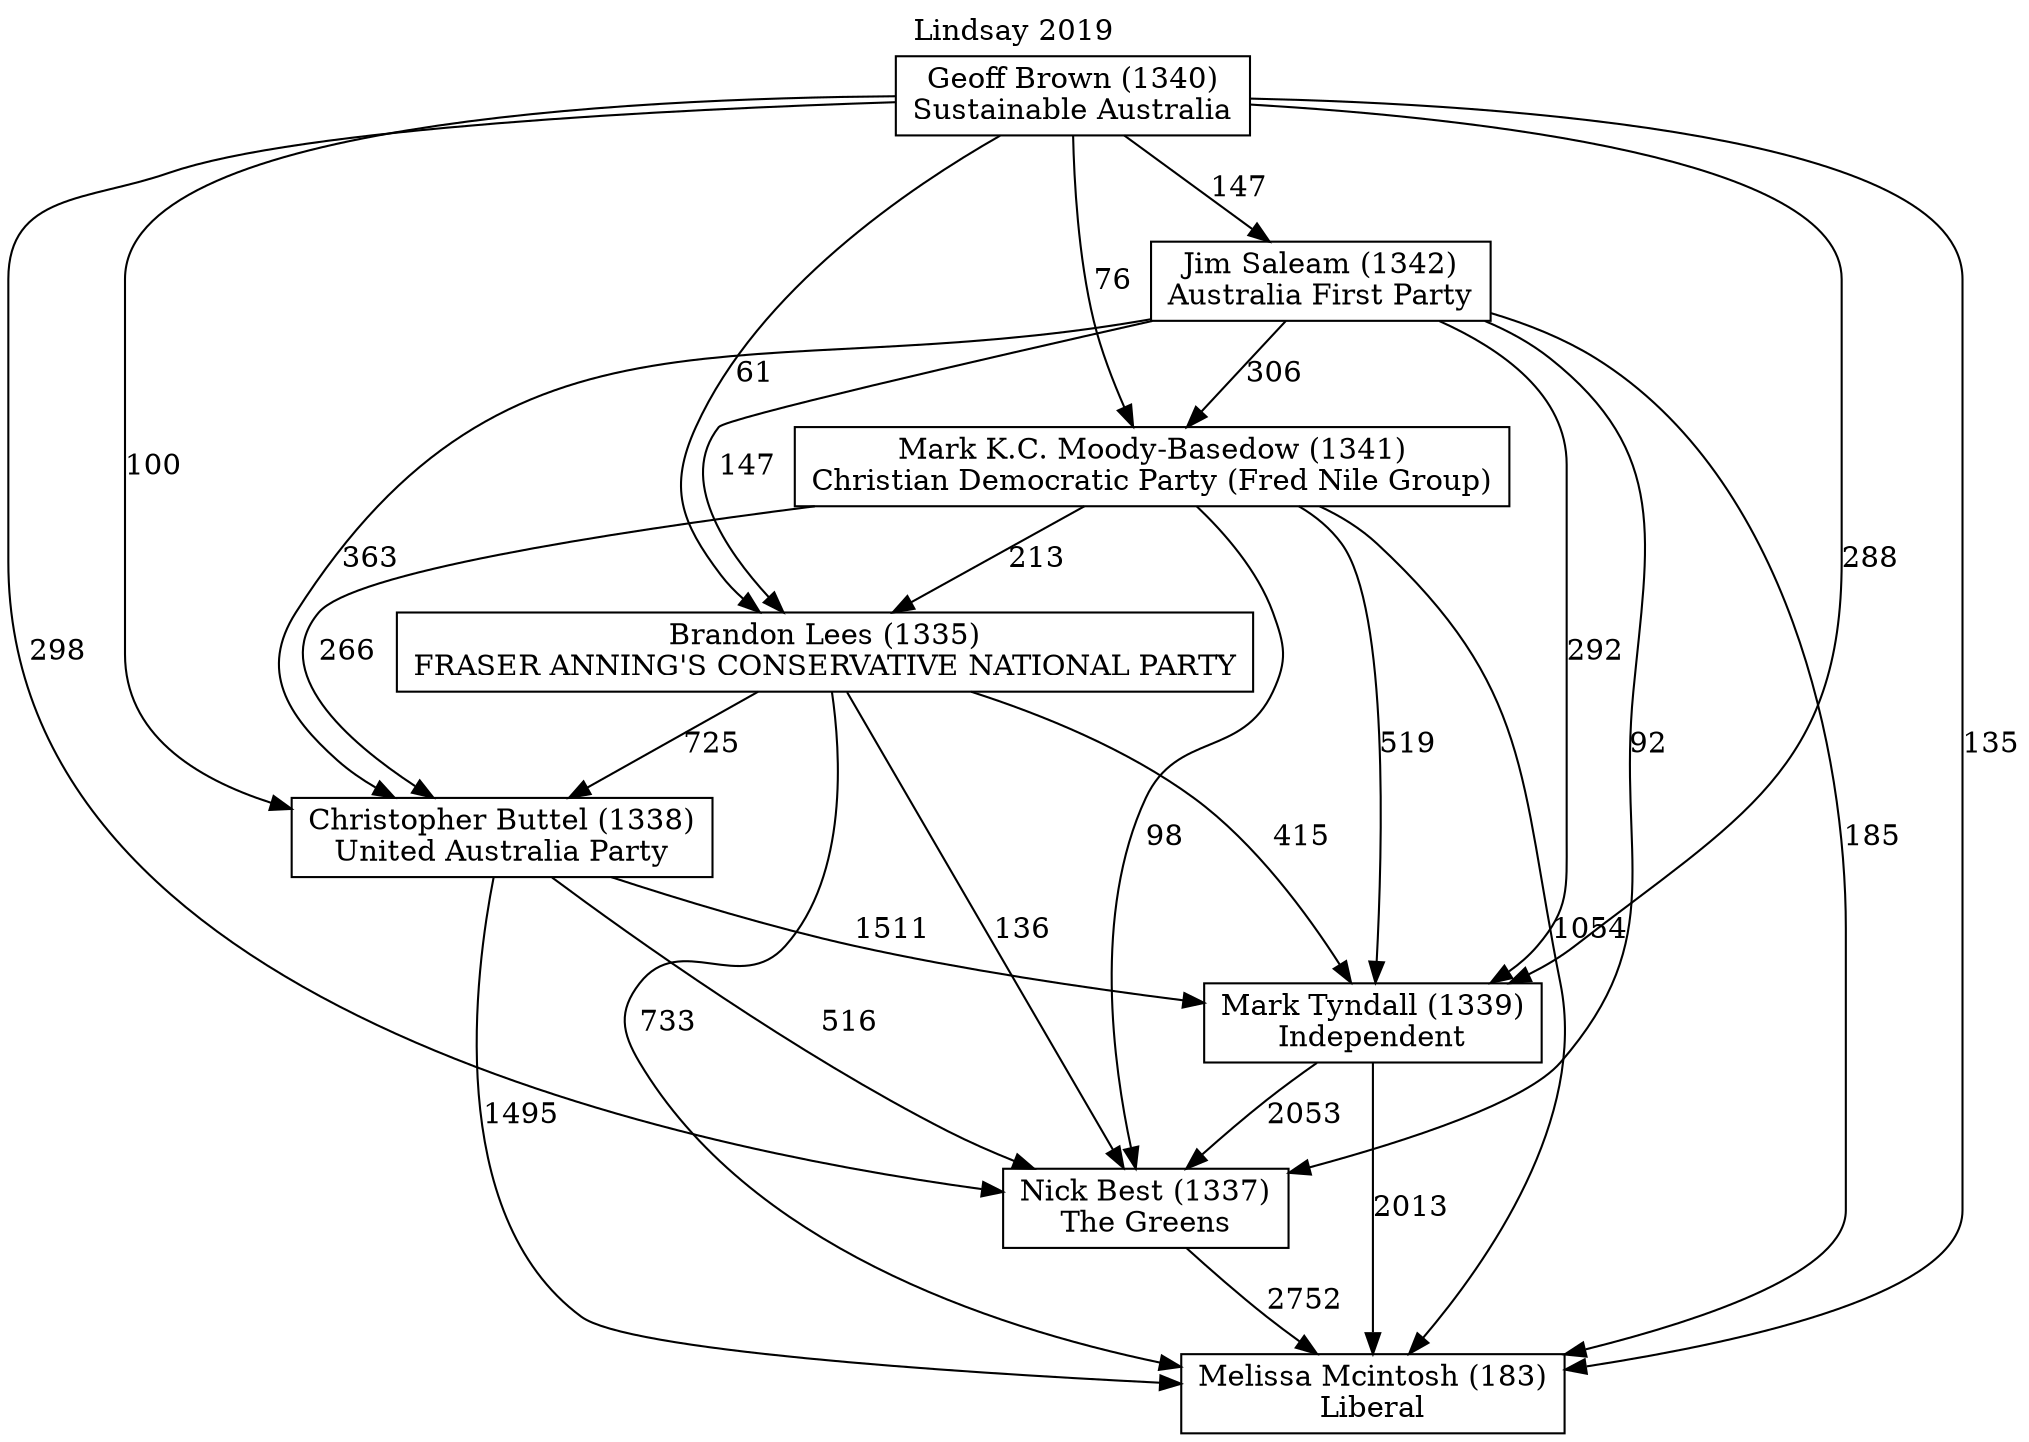 // House preference flow
digraph "Melissa Mcintosh (183)_Lindsay_2019" {
	graph [label="Lindsay 2019" labelloc=t mclimit=10]
	node [shape=box]
	"Melissa Mcintosh (183)" [label="Melissa Mcintosh (183)
Liberal"]
	"Nick Best (1337)" [label="Nick Best (1337)
The Greens"]
	"Mark Tyndall (1339)" [label="Mark Tyndall (1339)
Independent"]
	"Christopher Buttel (1338)" [label="Christopher Buttel (1338)
United Australia Party"]
	"Brandon Lees (1335)" [label="Brandon Lees (1335)
FRASER ANNING'S CONSERVATIVE NATIONAL PARTY"]
	"Mark K.C. Moody-Basedow (1341)" [label="Mark K.C. Moody-Basedow (1341)
Christian Democratic Party (Fred Nile Group)"]
	"Jim Saleam (1342)" [label="Jim Saleam (1342)
Australia First Party"]
	"Geoff Brown (1340)" [label="Geoff Brown (1340)
Sustainable Australia"]
	"Nick Best (1337)" -> "Melissa Mcintosh (183)" [label=2752]
	"Mark Tyndall (1339)" -> "Nick Best (1337)" [label=2053]
	"Christopher Buttel (1338)" -> "Mark Tyndall (1339)" [label=1511]
	"Brandon Lees (1335)" -> "Christopher Buttel (1338)" [label=725]
	"Mark K.C. Moody-Basedow (1341)" -> "Brandon Lees (1335)" [label=213]
	"Jim Saleam (1342)" -> "Mark K.C. Moody-Basedow (1341)" [label=306]
	"Geoff Brown (1340)" -> "Jim Saleam (1342)" [label=147]
	"Mark Tyndall (1339)" -> "Melissa Mcintosh (183)" [label=2013]
	"Christopher Buttel (1338)" -> "Melissa Mcintosh (183)" [label=1495]
	"Brandon Lees (1335)" -> "Melissa Mcintosh (183)" [label=733]
	"Mark K.C. Moody-Basedow (1341)" -> "Melissa Mcintosh (183)" [label=1054]
	"Jim Saleam (1342)" -> "Melissa Mcintosh (183)" [label=185]
	"Geoff Brown (1340)" -> "Melissa Mcintosh (183)" [label=135]
	"Geoff Brown (1340)" -> "Mark K.C. Moody-Basedow (1341)" [label=76]
	"Jim Saleam (1342)" -> "Brandon Lees (1335)" [label=147]
	"Geoff Brown (1340)" -> "Brandon Lees (1335)" [label=61]
	"Mark K.C. Moody-Basedow (1341)" -> "Christopher Buttel (1338)" [label=266]
	"Jim Saleam (1342)" -> "Christopher Buttel (1338)" [label=363]
	"Geoff Brown (1340)" -> "Christopher Buttel (1338)" [label=100]
	"Brandon Lees (1335)" -> "Mark Tyndall (1339)" [label=415]
	"Mark K.C. Moody-Basedow (1341)" -> "Mark Tyndall (1339)" [label=519]
	"Jim Saleam (1342)" -> "Mark Tyndall (1339)" [label=292]
	"Geoff Brown (1340)" -> "Mark Tyndall (1339)" [label=288]
	"Christopher Buttel (1338)" -> "Nick Best (1337)" [label=516]
	"Brandon Lees (1335)" -> "Nick Best (1337)" [label=136]
	"Mark K.C. Moody-Basedow (1341)" -> "Nick Best (1337)" [label=98]
	"Jim Saleam (1342)" -> "Nick Best (1337)" [label=92]
	"Geoff Brown (1340)" -> "Nick Best (1337)" [label=298]
}
